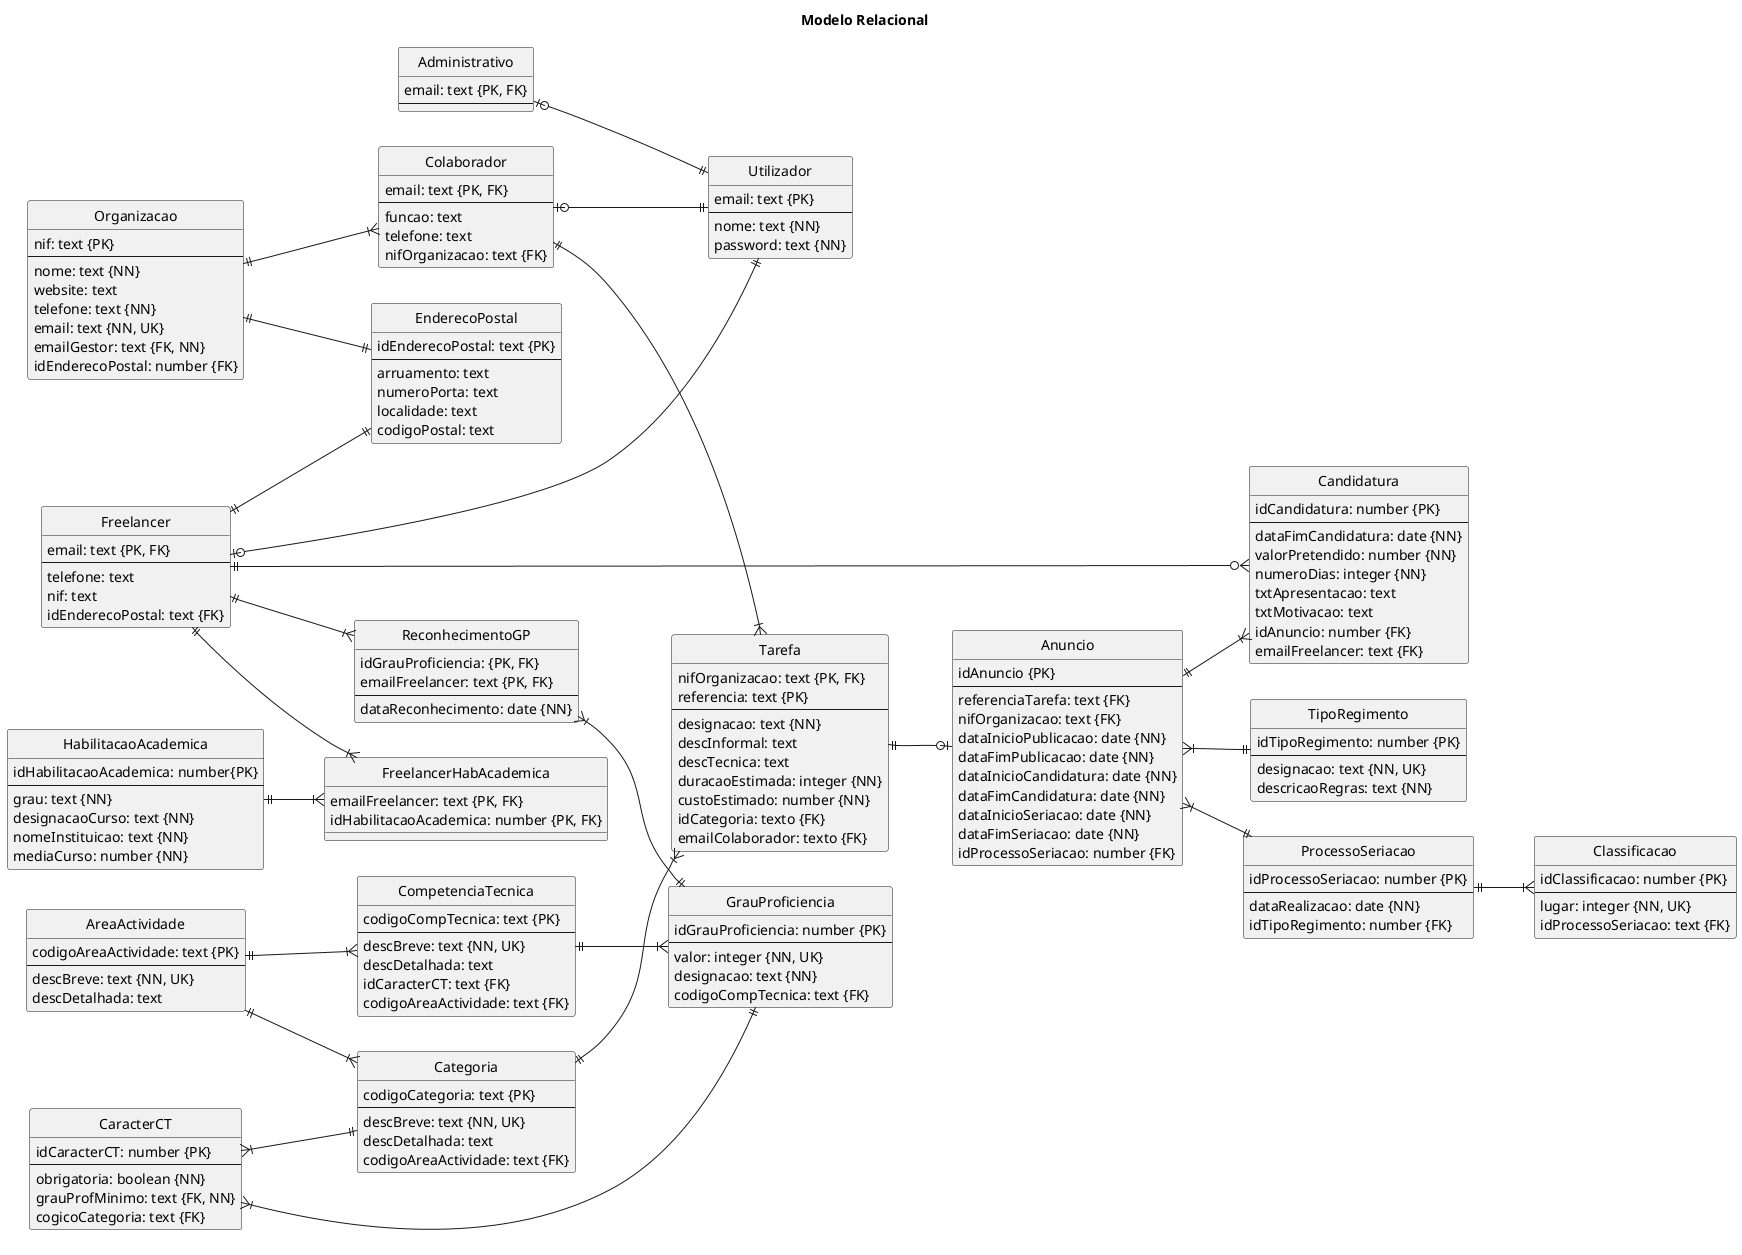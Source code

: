 @startuml

left to right direction
title Modelo Relacional

hide circle
'skinparam linetype ortho

entity "Organizacao" {
    nif: text {PK}     
    --
    nome: text {NN}
    website: text
    telefone: text {NN}
    email: text {NN, UK}
    emailGestor: text {FK, NN}
    idEnderecoPostal: number {FK}
}

entity "Colaborador" {
    email: text {PK, FK}
    --
    funcao: text
    telefone: text
    nifOrganizacao: text {FK}
}

entity "Utilizador" {
    email: text {PK}
    --
    nome: text {NN}
    password: text {NN}
}

entity "Administrativo" {
    email: text {PK, FK}
    --
}

entity "Categoria" {
    codigoCategoria: text {PK}
    --
    descBreve: text {NN, UK}
    descDetalhada: text
    codigoAreaActividade: text {FK}
}

entity "CompetenciaTecnica" {
    codigoCompTecnica: text {PK}
    --
    descBreve: text {NN, UK}
    descDetalhada: text
    idCaracterCT: text {FK}
    codigoAreaActividade: text {FK}
}

entity "AreaActividade" {
    codigoAreaActividade: text {PK}
    --
    descBreve: text {NN, UK}
    descDetalhada: text
}

entity "GrauProficiencia" {
    idGrauProficiencia: number {PK}
    --
    valor: integer {NN, UK}
    designacao: text {NN}
    codigoCompTecnica: text {FK}
}

entity "Freelancer" {
    email: text {PK, FK}
    --
    telefone: text
    nif: text
    idEnderecoPostal: text {FK}
}

entity "EnderecoPostal" {
    idEnderecoPostal: text {PK}
    --
    arruamento: text 
    numeroPorta: text 
    localidade: text 
    codigoPostal: text 
}

entity "Tarefa" {
    nifOrganizacao: text {PK, FK}
    referencia: text {PK}
    --
    designacao: text {NN}
    descInformal: text
    descTecnica: text
    duracaoEstimada: integer {NN}
    custoEstimado: number {NN}
    idCategoria: texto {FK}
    emailColaborador: texto {FK}
}

entity "Anuncio" {
    idAnuncio {PK}
    --
    referenciaTarefa: text {FK}
    nifOrganizacao: text {FK}
    dataInicioPublicacao: date {NN}
    dataFimPublicacao: date {NN}
    dataInicioCandidatura: date {NN}
    dataFimCandidatura: date {NN}
    dataInicioSeriacao: date {NN} 
    dataFimSeriacao: date {NN}
    idProcessoSeriacao: number {FK}
}


entity "ProcessoSeriacao" {
    idProcessoSeriacao: number {PK}
    --
    dataRealizacao: date {NN}
    idTipoRegimento: number {FK}
}

entity "TipoRegimento" {
    idTipoRegimento: number {PK}
    --
    designacao: text {NN, UK}
    descricaoRegras: text {NN}
}

entity "Classificacao" {
    idClassificacao: number {PK}
    --
    lugar: integer {NN, UK}
    idProcessoSeriacao: text {FK}
}

entity "Candidatura" {
    idCandidatura: number {PK}
    --
    dataFimCandidatura: date {NN}
    valorPretendido: number {NN}
    numeroDias: integer {NN}
    txtApresentacao: text
    txtMotivacao: text
    idAnuncio: number {FK}
    emailFreelancer: text {FK}
}

entity "HabilitacaoAcademica" {
    idHabilitacaoAcademica: number{PK}
    --
    grau: text {NN}
    designacaoCurso: text {NN}
    nomeInstituicao: text {NN}
    mediaCurso: number {NN}
}

entity "ReconhecimentoGP" {
    idGrauProficiencia: {PK, FK}
    emailFreelancer: text {PK, FK}
    --
    dataReconhecimento: date {NN}
}
   

entity "FreelancerHabAcademica" {
    emailFreelancer: text {PK, FK}
    idHabilitacaoAcademica: number {PK, FK}
}

entity "CaracterCT" {
    idCaracterCT: number {PK}
    --
    obrigatoria: boolean {NN}
    grauProfMinimo: text {FK, NN}
    cogicoCategoria: text {FK}
}

AreaActividade ||--|{ Categoria
Freelancer |o--|| Utilizador
Administrativo |o--|| Utilizador
AreaActividade ||--|{ CompetenciaTecnica
CompetenciaTecnica ||--|{ GrauProficiencia
Colaborador ||--|{ Tarefa
Categoria ||--|{ Tarefa
Tarefa ||--o| Anuncio
Organizacao ||--|{ Colaborador
Colaborador |o--|| Utilizador
Anuncio ||--|{ Candidatura
Freelancer||--o{ Candidatura
Organizacao ||--|| EnderecoPostal
Freelancer ||--|| EnderecoPostal
Anuncio }|--|| ProcessoSeriacao
Anuncio }|--|| TipoRegimento
ProcessoSeriacao ||--|{ Classificacao
Freelancer ||--|{ FreelancerHabAcademica
HabilitacaoAcademica ||--|{ FreelancerHabAcademica
Freelancer ||--|{ ReconhecimentoGP
ReconhecimentoGP }|--|| GrauProficiencia
CaracterCT }|--|| Categoria
CaracterCT }|--|| GrauProficiencia


@enduml